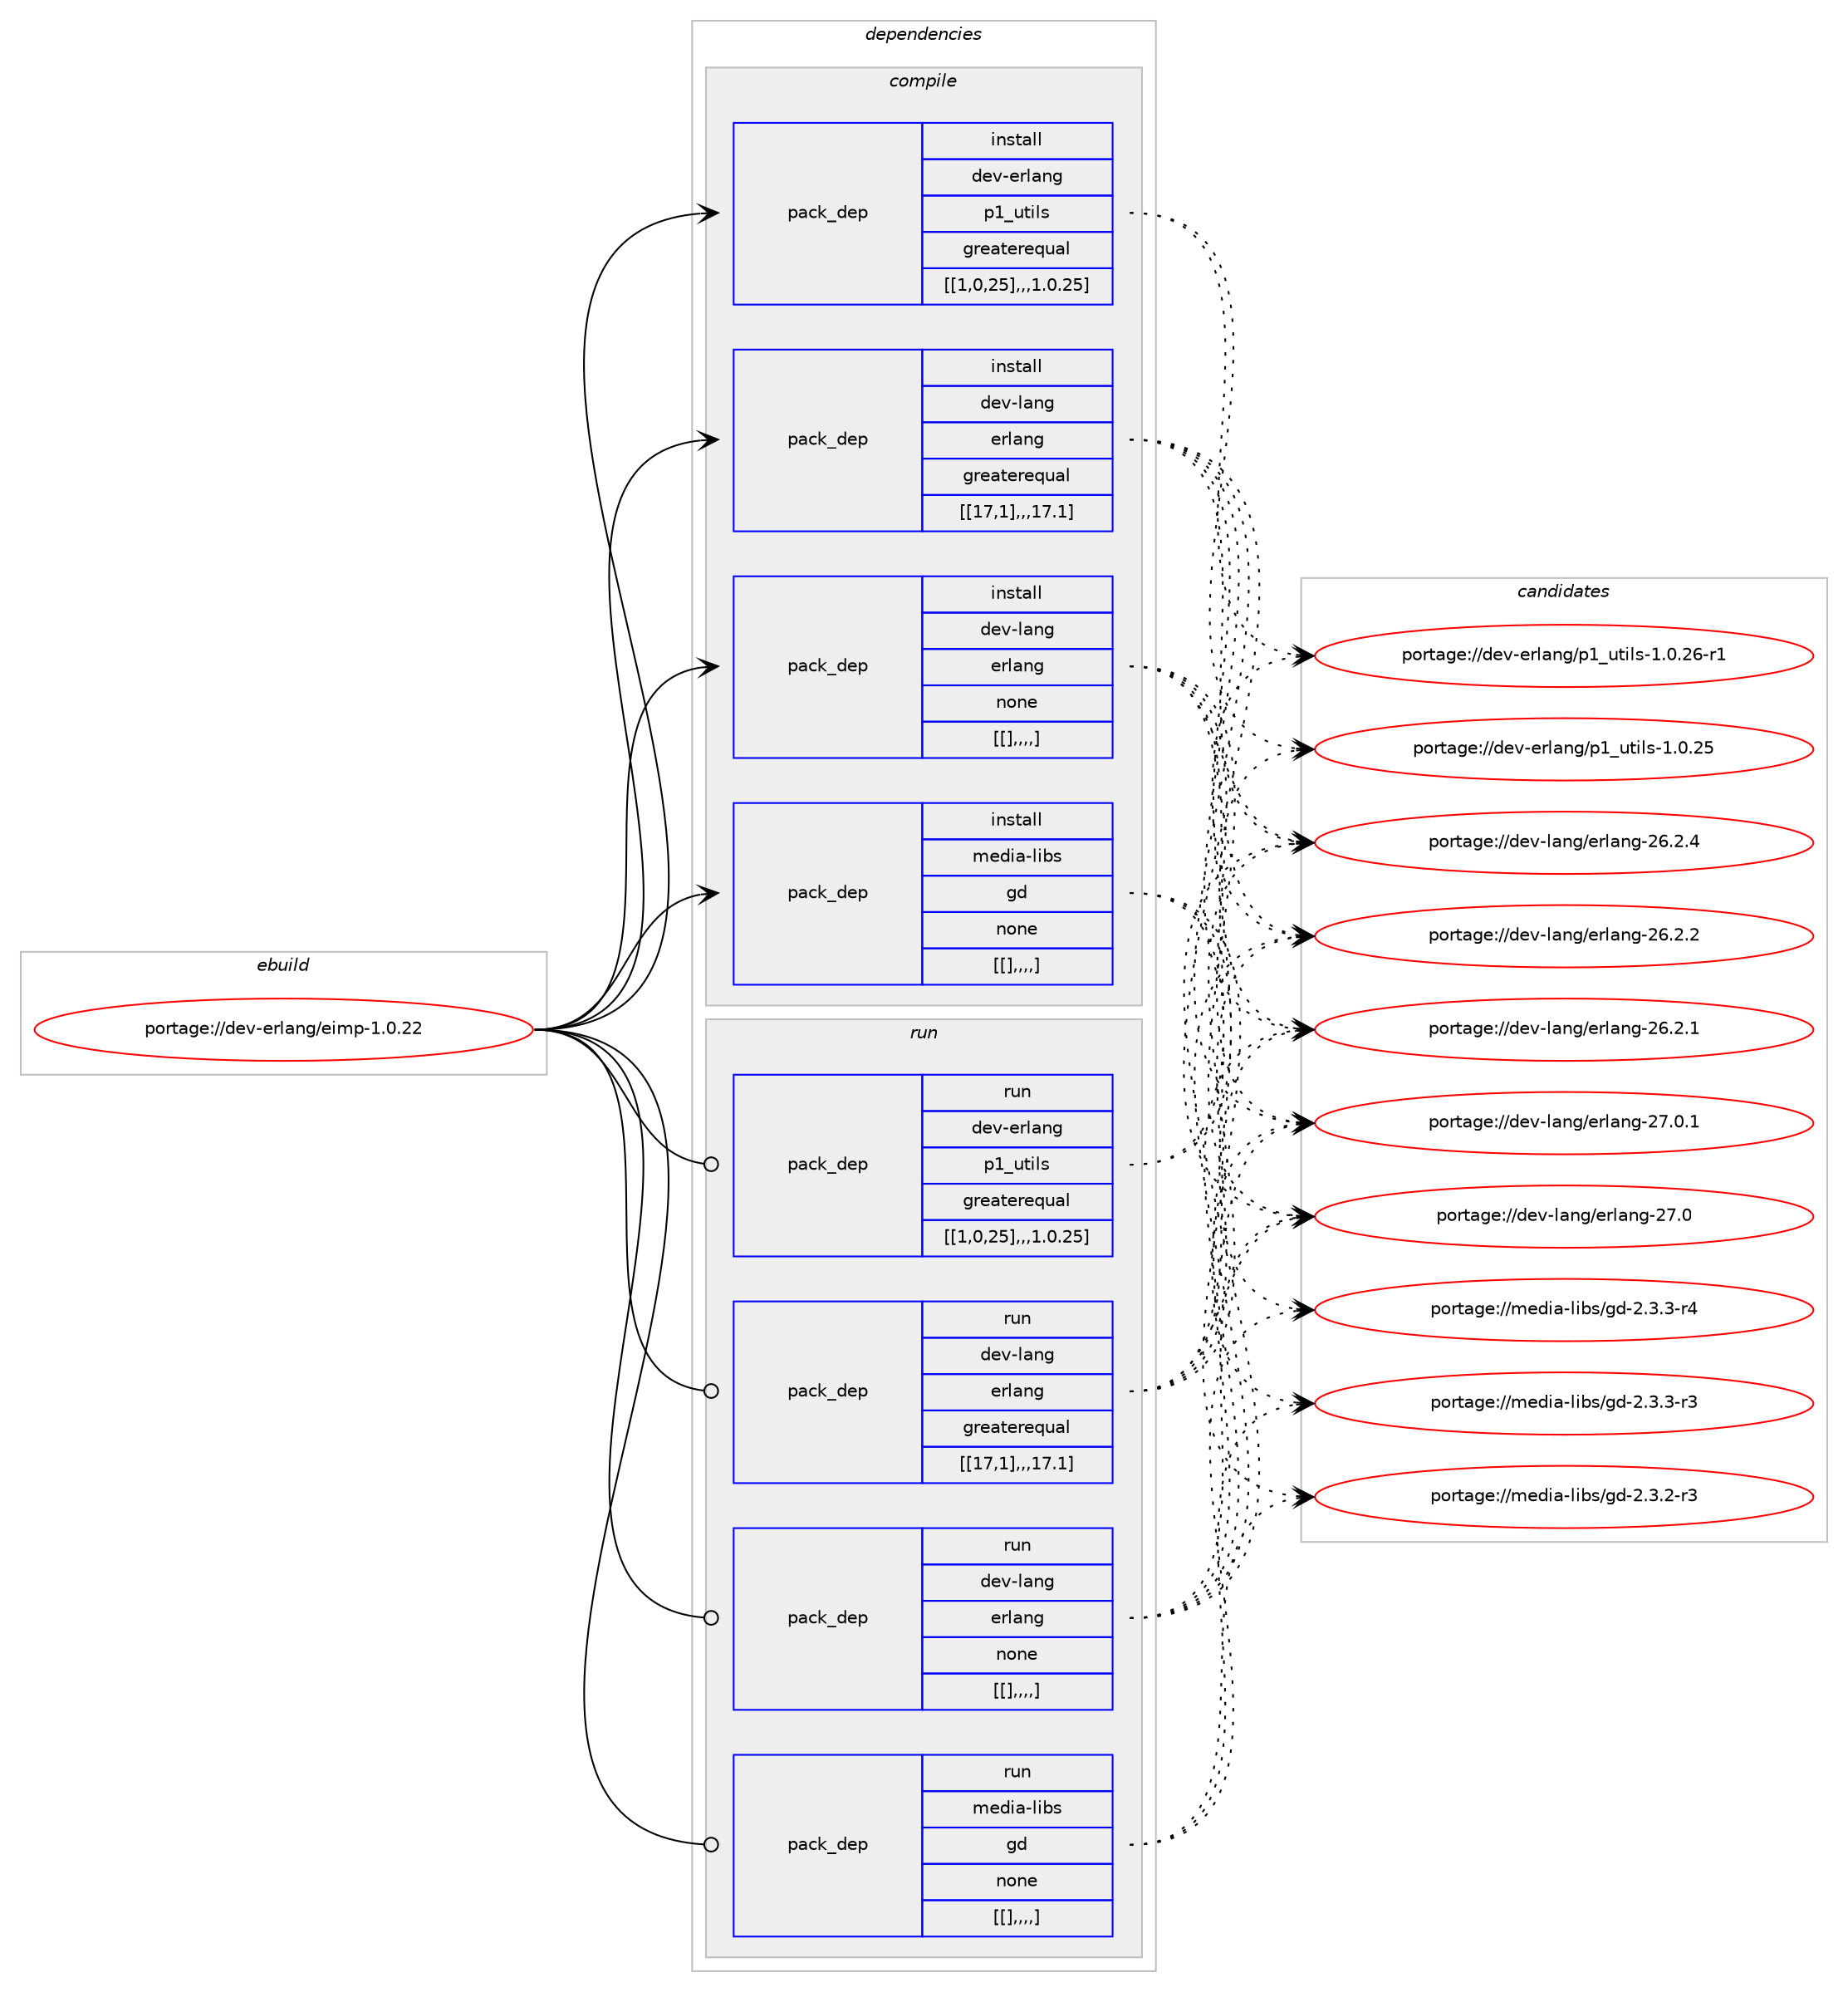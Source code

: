 digraph prolog {

# *************
# Graph options
# *************

newrank=true;
concentrate=true;
compound=true;
graph [rankdir=LR,fontname=Helvetica,fontsize=10,ranksep=1.5];#, ranksep=2.5, nodesep=0.2];
edge  [arrowhead=vee];
node  [fontname=Helvetica,fontsize=10];

# **********
# The ebuild
# **********

subgraph cluster_leftcol {
color=gray;
label=<<i>ebuild</i>>;
id [label="portage://dev-erlang/eimp-1.0.22", color=red, width=4, href="../dev-erlang/eimp-1.0.22.svg"];
}

# ****************
# The dependencies
# ****************

subgraph cluster_midcol {
color=gray;
label=<<i>dependencies</i>>;
subgraph cluster_compile {
fillcolor="#eeeeee";
style=filled;
label=<<i>compile</i>>;
subgraph pack55666 {
dependency78113 [label=<<TABLE BORDER="0" CELLBORDER="1" CELLSPACING="0" CELLPADDING="4" WIDTH="220"><TR><TD ROWSPAN="6" CELLPADDING="30">pack_dep</TD></TR><TR><TD WIDTH="110">install</TD></TR><TR><TD>dev-erlang</TD></TR><TR><TD>p1_utils</TD></TR><TR><TD>greaterequal</TD></TR><TR><TD>[[1,0,25],,,1.0.25]</TD></TR></TABLE>>, shape=none, color=blue];
}
id:e -> dependency78113:w [weight=20,style="solid",arrowhead="vee"];
subgraph pack55719 {
dependency78208 [label=<<TABLE BORDER="0" CELLBORDER="1" CELLSPACING="0" CELLPADDING="4" WIDTH="220"><TR><TD ROWSPAN="6" CELLPADDING="30">pack_dep</TD></TR><TR><TD WIDTH="110">install</TD></TR><TR><TD>dev-lang</TD></TR><TR><TD>erlang</TD></TR><TR><TD>greaterequal</TD></TR><TR><TD>[[17,1],,,17.1]</TD></TR></TABLE>>, shape=none, color=blue];
}
id:e -> dependency78208:w [weight=20,style="solid",arrowhead="vee"];
subgraph pack55773 {
dependency78242 [label=<<TABLE BORDER="0" CELLBORDER="1" CELLSPACING="0" CELLPADDING="4" WIDTH="220"><TR><TD ROWSPAN="6" CELLPADDING="30">pack_dep</TD></TR><TR><TD WIDTH="110">install</TD></TR><TR><TD>dev-lang</TD></TR><TR><TD>erlang</TD></TR><TR><TD>none</TD></TR><TR><TD>[[],,,,]</TD></TR></TABLE>>, shape=none, color=blue];
}
id:e -> dependency78242:w [weight=20,style="solid",arrowhead="vee"];
subgraph pack55820 {
dependency78284 [label=<<TABLE BORDER="0" CELLBORDER="1" CELLSPACING="0" CELLPADDING="4" WIDTH="220"><TR><TD ROWSPAN="6" CELLPADDING="30">pack_dep</TD></TR><TR><TD WIDTH="110">install</TD></TR><TR><TD>media-libs</TD></TR><TR><TD>gd</TD></TR><TR><TD>none</TD></TR><TR><TD>[[],,,,]</TD></TR></TABLE>>, shape=none, color=blue];
}
id:e -> dependency78284:w [weight=20,style="solid",arrowhead="vee"];
}
subgraph cluster_compileandrun {
fillcolor="#eeeeee";
style=filled;
label=<<i>compile and run</i>>;
}
subgraph cluster_run {
fillcolor="#eeeeee";
style=filled;
label=<<i>run</i>>;
subgraph pack55837 {
dependency78305 [label=<<TABLE BORDER="0" CELLBORDER="1" CELLSPACING="0" CELLPADDING="4" WIDTH="220"><TR><TD ROWSPAN="6" CELLPADDING="30">pack_dep</TD></TR><TR><TD WIDTH="110">run</TD></TR><TR><TD>dev-erlang</TD></TR><TR><TD>p1_utils</TD></TR><TR><TD>greaterequal</TD></TR><TR><TD>[[1,0,25],,,1.0.25]</TD></TR></TABLE>>, shape=none, color=blue];
}
id:e -> dependency78305:w [weight=20,style="solid",arrowhead="odot"];
subgraph pack55840 {
dependency78339 [label=<<TABLE BORDER="0" CELLBORDER="1" CELLSPACING="0" CELLPADDING="4" WIDTH="220"><TR><TD ROWSPAN="6" CELLPADDING="30">pack_dep</TD></TR><TR><TD WIDTH="110">run</TD></TR><TR><TD>dev-lang</TD></TR><TR><TD>erlang</TD></TR><TR><TD>greaterequal</TD></TR><TR><TD>[[17,1],,,17.1]</TD></TR></TABLE>>, shape=none, color=blue];
}
id:e -> dependency78339:w [weight=20,style="solid",arrowhead="odot"];
subgraph pack55868 {
dependency78350 [label=<<TABLE BORDER="0" CELLBORDER="1" CELLSPACING="0" CELLPADDING="4" WIDTH="220"><TR><TD ROWSPAN="6" CELLPADDING="30">pack_dep</TD></TR><TR><TD WIDTH="110">run</TD></TR><TR><TD>dev-lang</TD></TR><TR><TD>erlang</TD></TR><TR><TD>none</TD></TR><TR><TD>[[],,,,]</TD></TR></TABLE>>, shape=none, color=blue];
}
id:e -> dependency78350:w [weight=20,style="solid",arrowhead="odot"];
subgraph pack55880 {
dependency78353 [label=<<TABLE BORDER="0" CELLBORDER="1" CELLSPACING="0" CELLPADDING="4" WIDTH="220"><TR><TD ROWSPAN="6" CELLPADDING="30">pack_dep</TD></TR><TR><TD WIDTH="110">run</TD></TR><TR><TD>media-libs</TD></TR><TR><TD>gd</TD></TR><TR><TD>none</TD></TR><TR><TD>[[],,,,]</TD></TR></TABLE>>, shape=none, color=blue];
}
id:e -> dependency78353:w [weight=20,style="solid",arrowhead="odot"];
}
}

# **************
# The candidates
# **************

subgraph cluster_choices {
rank=same;
color=gray;
label=<<i>candidates</i>>;

subgraph choice55086 {
color=black;
nodesep=1;
choice1001011184510111410897110103471124995117116105108115454946484650544511449 [label="portage://dev-erlang/p1_utils-1.0.26-r1", color=red, width=4,href="../dev-erlang/p1_utils-1.0.26-r1.svg"];
choice100101118451011141089711010347112499511711610510811545494648465053 [label="portage://dev-erlang/p1_utils-1.0.25", color=red, width=4,href="../dev-erlang/p1_utils-1.0.25.svg"];
dependency78113:e -> choice1001011184510111410897110103471124995117116105108115454946484650544511449:w [style=dotted,weight="100"];
dependency78113:e -> choice100101118451011141089711010347112499511711610510811545494648465053:w [style=dotted,weight="100"];
}
subgraph choice55148 {
color=black;
nodesep=1;
choice1001011184510897110103471011141089711010345505546484649 [label="portage://dev-lang/erlang-27.0.1", color=red, width=4,href="../dev-lang/erlang-27.0.1.svg"];
choice100101118451089711010347101114108971101034550554648 [label="portage://dev-lang/erlang-27.0", color=red, width=4,href="../dev-lang/erlang-27.0.svg"];
choice1001011184510897110103471011141089711010345505446504652 [label="portage://dev-lang/erlang-26.2.4", color=red, width=4,href="../dev-lang/erlang-26.2.4.svg"];
choice1001011184510897110103471011141089711010345505446504650 [label="portage://dev-lang/erlang-26.2.2", color=red, width=4,href="../dev-lang/erlang-26.2.2.svg"];
choice1001011184510897110103471011141089711010345505446504649 [label="portage://dev-lang/erlang-26.2.1", color=red, width=4,href="../dev-lang/erlang-26.2.1.svg"];
dependency78208:e -> choice1001011184510897110103471011141089711010345505546484649:w [style=dotted,weight="100"];
dependency78208:e -> choice100101118451089711010347101114108971101034550554648:w [style=dotted,weight="100"];
dependency78208:e -> choice1001011184510897110103471011141089711010345505446504652:w [style=dotted,weight="100"];
dependency78208:e -> choice1001011184510897110103471011141089711010345505446504650:w [style=dotted,weight="100"];
dependency78208:e -> choice1001011184510897110103471011141089711010345505446504649:w [style=dotted,weight="100"];
}
subgraph choice55227 {
color=black;
nodesep=1;
choice1001011184510897110103471011141089711010345505546484649 [label="portage://dev-lang/erlang-27.0.1", color=red, width=4,href="../dev-lang/erlang-27.0.1.svg"];
choice100101118451089711010347101114108971101034550554648 [label="portage://dev-lang/erlang-27.0", color=red, width=4,href="../dev-lang/erlang-27.0.svg"];
choice1001011184510897110103471011141089711010345505446504652 [label="portage://dev-lang/erlang-26.2.4", color=red, width=4,href="../dev-lang/erlang-26.2.4.svg"];
choice1001011184510897110103471011141089711010345505446504650 [label="portage://dev-lang/erlang-26.2.2", color=red, width=4,href="../dev-lang/erlang-26.2.2.svg"];
choice1001011184510897110103471011141089711010345505446504649 [label="portage://dev-lang/erlang-26.2.1", color=red, width=4,href="../dev-lang/erlang-26.2.1.svg"];
dependency78242:e -> choice1001011184510897110103471011141089711010345505546484649:w [style=dotted,weight="100"];
dependency78242:e -> choice100101118451089711010347101114108971101034550554648:w [style=dotted,weight="100"];
dependency78242:e -> choice1001011184510897110103471011141089711010345505446504652:w [style=dotted,weight="100"];
dependency78242:e -> choice1001011184510897110103471011141089711010345505446504650:w [style=dotted,weight="100"];
dependency78242:e -> choice1001011184510897110103471011141089711010345505446504649:w [style=dotted,weight="100"];
}
subgraph choice55232 {
color=black;
nodesep=1;
choice109101100105974510810598115471031004550465146514511452 [label="portage://media-libs/gd-2.3.3-r4", color=red, width=4,href="../media-libs/gd-2.3.3-r4.svg"];
choice109101100105974510810598115471031004550465146514511451 [label="portage://media-libs/gd-2.3.3-r3", color=red, width=4,href="../media-libs/gd-2.3.3-r3.svg"];
choice109101100105974510810598115471031004550465146504511451 [label="portage://media-libs/gd-2.3.2-r3", color=red, width=4,href="../media-libs/gd-2.3.2-r3.svg"];
dependency78284:e -> choice109101100105974510810598115471031004550465146514511452:w [style=dotted,weight="100"];
dependency78284:e -> choice109101100105974510810598115471031004550465146514511451:w [style=dotted,weight="100"];
dependency78284:e -> choice109101100105974510810598115471031004550465146504511451:w [style=dotted,weight="100"];
}
subgraph choice55238 {
color=black;
nodesep=1;
choice1001011184510111410897110103471124995117116105108115454946484650544511449 [label="portage://dev-erlang/p1_utils-1.0.26-r1", color=red, width=4,href="../dev-erlang/p1_utils-1.0.26-r1.svg"];
choice100101118451011141089711010347112499511711610510811545494648465053 [label="portage://dev-erlang/p1_utils-1.0.25", color=red, width=4,href="../dev-erlang/p1_utils-1.0.25.svg"];
dependency78305:e -> choice1001011184510111410897110103471124995117116105108115454946484650544511449:w [style=dotted,weight="100"];
dependency78305:e -> choice100101118451011141089711010347112499511711610510811545494648465053:w [style=dotted,weight="100"];
}
subgraph choice55248 {
color=black;
nodesep=1;
choice1001011184510897110103471011141089711010345505546484649 [label="portage://dev-lang/erlang-27.0.1", color=red, width=4,href="../dev-lang/erlang-27.0.1.svg"];
choice100101118451089711010347101114108971101034550554648 [label="portage://dev-lang/erlang-27.0", color=red, width=4,href="../dev-lang/erlang-27.0.svg"];
choice1001011184510897110103471011141089711010345505446504652 [label="portage://dev-lang/erlang-26.2.4", color=red, width=4,href="../dev-lang/erlang-26.2.4.svg"];
choice1001011184510897110103471011141089711010345505446504650 [label="portage://dev-lang/erlang-26.2.2", color=red, width=4,href="../dev-lang/erlang-26.2.2.svg"];
choice1001011184510897110103471011141089711010345505446504649 [label="portage://dev-lang/erlang-26.2.1", color=red, width=4,href="../dev-lang/erlang-26.2.1.svg"];
dependency78339:e -> choice1001011184510897110103471011141089711010345505546484649:w [style=dotted,weight="100"];
dependency78339:e -> choice100101118451089711010347101114108971101034550554648:w [style=dotted,weight="100"];
dependency78339:e -> choice1001011184510897110103471011141089711010345505446504652:w [style=dotted,weight="100"];
dependency78339:e -> choice1001011184510897110103471011141089711010345505446504650:w [style=dotted,weight="100"];
dependency78339:e -> choice1001011184510897110103471011141089711010345505446504649:w [style=dotted,weight="100"];
}
subgraph choice55255 {
color=black;
nodesep=1;
choice1001011184510897110103471011141089711010345505546484649 [label="portage://dev-lang/erlang-27.0.1", color=red, width=4,href="../dev-lang/erlang-27.0.1.svg"];
choice100101118451089711010347101114108971101034550554648 [label="portage://dev-lang/erlang-27.0", color=red, width=4,href="../dev-lang/erlang-27.0.svg"];
choice1001011184510897110103471011141089711010345505446504652 [label="portage://dev-lang/erlang-26.2.4", color=red, width=4,href="../dev-lang/erlang-26.2.4.svg"];
choice1001011184510897110103471011141089711010345505446504650 [label="portage://dev-lang/erlang-26.2.2", color=red, width=4,href="../dev-lang/erlang-26.2.2.svg"];
choice1001011184510897110103471011141089711010345505446504649 [label="portage://dev-lang/erlang-26.2.1", color=red, width=4,href="../dev-lang/erlang-26.2.1.svg"];
dependency78350:e -> choice1001011184510897110103471011141089711010345505546484649:w [style=dotted,weight="100"];
dependency78350:e -> choice100101118451089711010347101114108971101034550554648:w [style=dotted,weight="100"];
dependency78350:e -> choice1001011184510897110103471011141089711010345505446504652:w [style=dotted,weight="100"];
dependency78350:e -> choice1001011184510897110103471011141089711010345505446504650:w [style=dotted,weight="100"];
dependency78350:e -> choice1001011184510897110103471011141089711010345505446504649:w [style=dotted,weight="100"];
}
subgraph choice55268 {
color=black;
nodesep=1;
choice109101100105974510810598115471031004550465146514511452 [label="portage://media-libs/gd-2.3.3-r4", color=red, width=4,href="../media-libs/gd-2.3.3-r4.svg"];
choice109101100105974510810598115471031004550465146514511451 [label="portage://media-libs/gd-2.3.3-r3", color=red, width=4,href="../media-libs/gd-2.3.3-r3.svg"];
choice109101100105974510810598115471031004550465146504511451 [label="portage://media-libs/gd-2.3.2-r3", color=red, width=4,href="../media-libs/gd-2.3.2-r3.svg"];
dependency78353:e -> choice109101100105974510810598115471031004550465146514511452:w [style=dotted,weight="100"];
dependency78353:e -> choice109101100105974510810598115471031004550465146514511451:w [style=dotted,weight="100"];
dependency78353:e -> choice109101100105974510810598115471031004550465146504511451:w [style=dotted,weight="100"];
}
}

}
